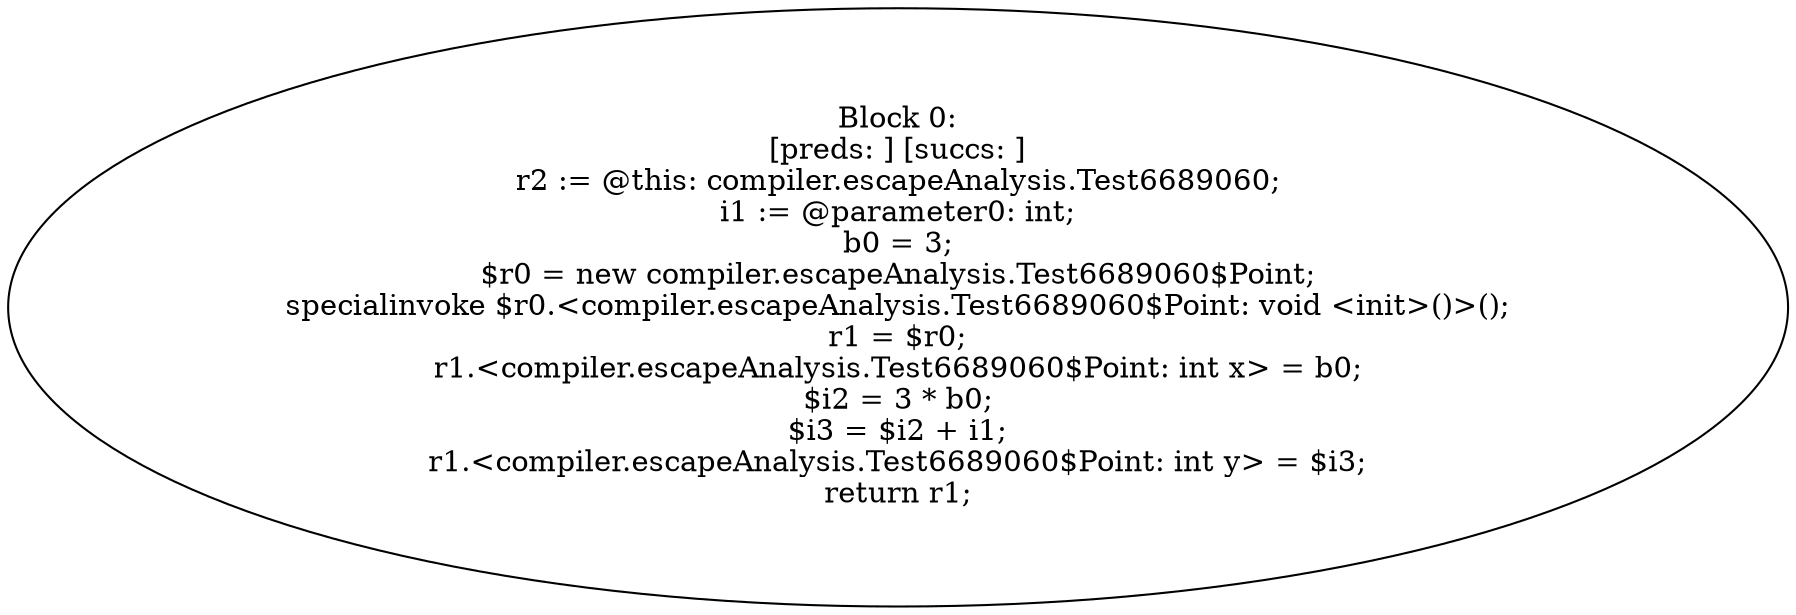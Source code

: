 digraph "unitGraph" {
    "Block 0:
[preds: ] [succs: ]
r2 := @this: compiler.escapeAnalysis.Test6689060;
i1 := @parameter0: int;
b0 = 3;
$r0 = new compiler.escapeAnalysis.Test6689060$Point;
specialinvoke $r0.<compiler.escapeAnalysis.Test6689060$Point: void <init>()>();
r1 = $r0;
r1.<compiler.escapeAnalysis.Test6689060$Point: int x> = b0;
$i2 = 3 * b0;
$i3 = $i2 + i1;
r1.<compiler.escapeAnalysis.Test6689060$Point: int y> = $i3;
return r1;
"
}
